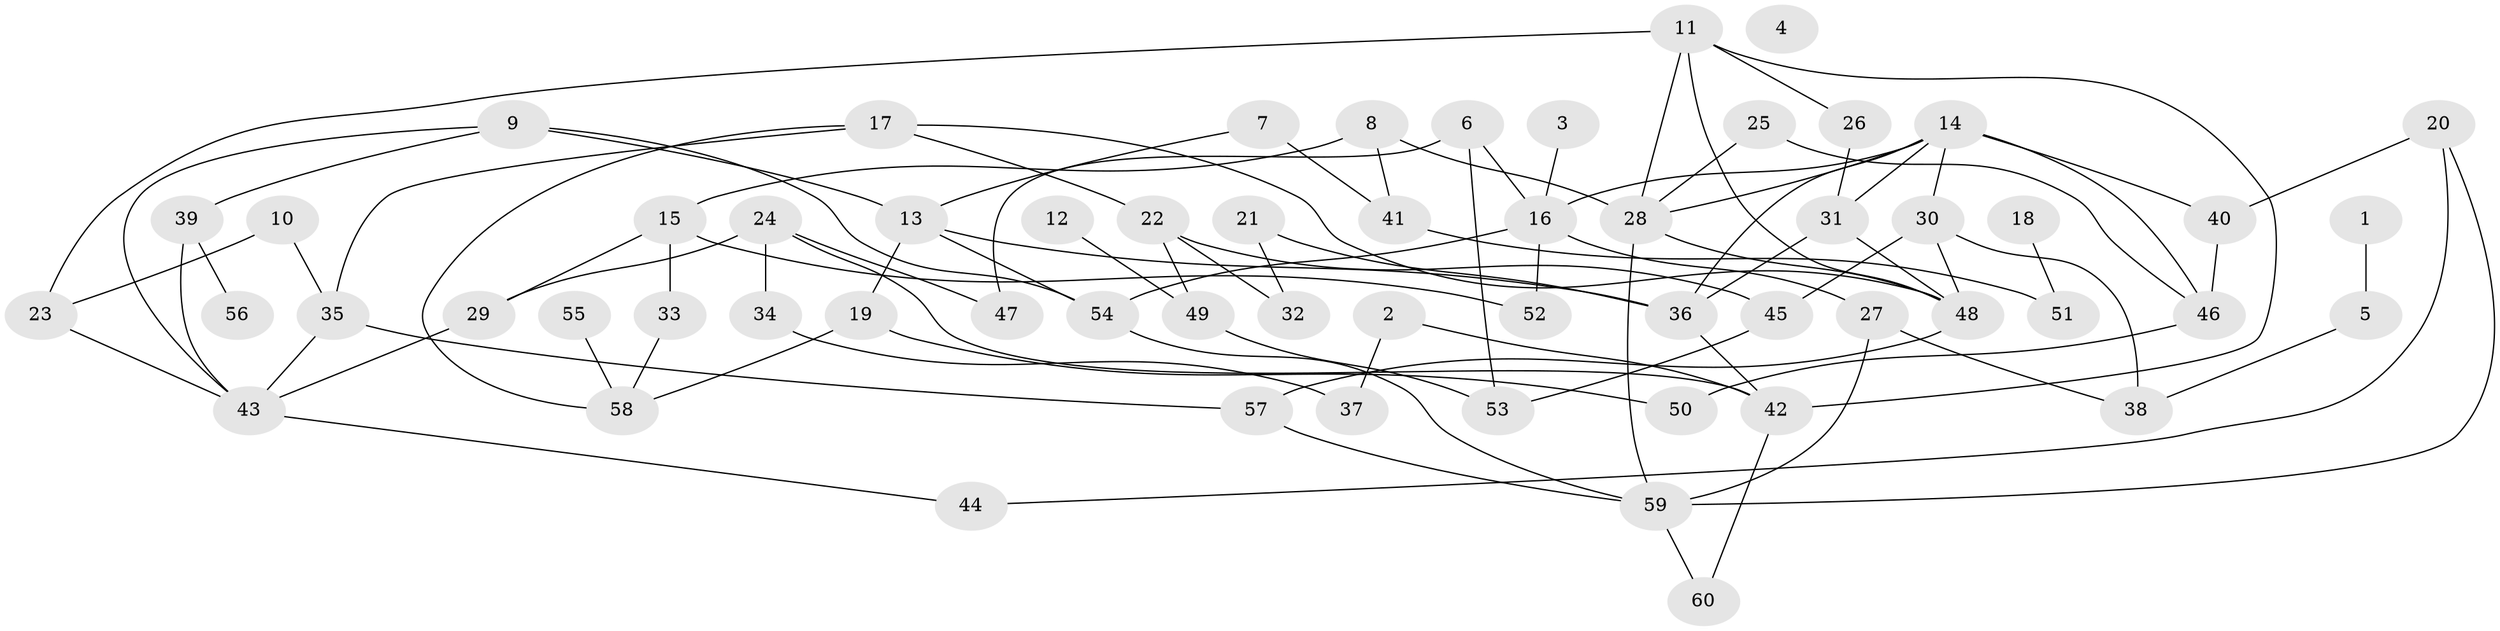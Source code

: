 // Generated by graph-tools (version 1.1) at 2025/49/03/09/25 03:49:03]
// undirected, 60 vertices, 93 edges
graph export_dot {
graph [start="1"]
  node [color=gray90,style=filled];
  1;
  2;
  3;
  4;
  5;
  6;
  7;
  8;
  9;
  10;
  11;
  12;
  13;
  14;
  15;
  16;
  17;
  18;
  19;
  20;
  21;
  22;
  23;
  24;
  25;
  26;
  27;
  28;
  29;
  30;
  31;
  32;
  33;
  34;
  35;
  36;
  37;
  38;
  39;
  40;
  41;
  42;
  43;
  44;
  45;
  46;
  47;
  48;
  49;
  50;
  51;
  52;
  53;
  54;
  55;
  56;
  57;
  58;
  59;
  60;
  1 -- 5;
  2 -- 37;
  2 -- 42;
  3 -- 16;
  5 -- 38;
  6 -- 16;
  6 -- 47;
  6 -- 53;
  7 -- 13;
  7 -- 41;
  8 -- 15;
  8 -- 28;
  8 -- 41;
  9 -- 13;
  9 -- 39;
  9 -- 43;
  9 -- 54;
  10 -- 23;
  10 -- 35;
  11 -- 23;
  11 -- 26;
  11 -- 28;
  11 -- 42;
  11 -- 48;
  12 -- 49;
  13 -- 19;
  13 -- 36;
  13 -- 54;
  14 -- 16;
  14 -- 28;
  14 -- 30;
  14 -- 31;
  14 -- 36;
  14 -- 40;
  14 -- 46;
  15 -- 29;
  15 -- 33;
  15 -- 52;
  16 -- 27;
  16 -- 52;
  16 -- 54;
  17 -- 22;
  17 -- 35;
  17 -- 48;
  17 -- 58;
  18 -- 51;
  19 -- 50;
  19 -- 58;
  20 -- 40;
  20 -- 44;
  20 -- 59;
  21 -- 32;
  21 -- 36;
  22 -- 32;
  22 -- 45;
  22 -- 49;
  23 -- 43;
  24 -- 29;
  24 -- 34;
  24 -- 42;
  24 -- 47;
  25 -- 28;
  25 -- 46;
  26 -- 31;
  27 -- 38;
  27 -- 59;
  28 -- 48;
  28 -- 59;
  29 -- 43;
  30 -- 38;
  30 -- 45;
  30 -- 48;
  31 -- 36;
  31 -- 48;
  33 -- 58;
  34 -- 37;
  35 -- 43;
  35 -- 57;
  36 -- 42;
  39 -- 43;
  39 -- 56;
  40 -- 46;
  41 -- 51;
  42 -- 60;
  43 -- 44;
  45 -- 53;
  46 -- 50;
  48 -- 57;
  49 -- 53;
  54 -- 59;
  55 -- 58;
  57 -- 59;
  59 -- 60;
}
